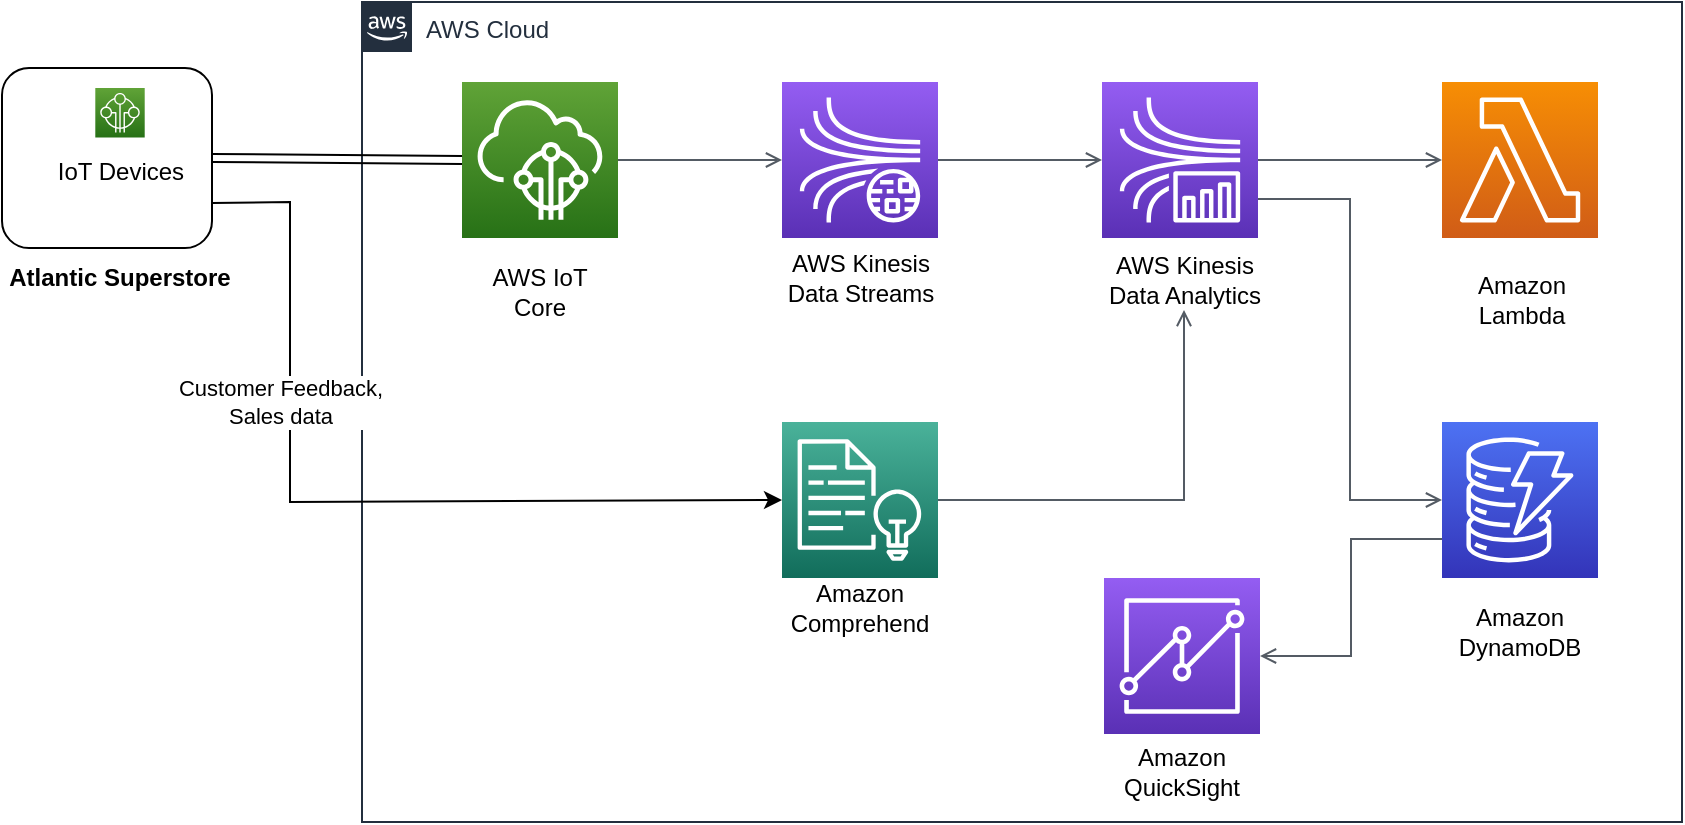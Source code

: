 <mxfile version="21.6.1" type="device">
  <diagram id="Ht1M8jgEwFfnCIfOTk4-" name="Page-1">
    <mxGraphModel dx="1434" dy="1607" grid="1" gridSize="10" guides="1" tooltips="1" connect="1" arrows="1" fold="1" page="1" pageScale="1" pageWidth="1169" pageHeight="827" math="0" shadow="0">
      <root>
        <mxCell id="0" />
        <mxCell id="1" parent="0" />
        <mxCell id="UEzPUAAOIrF-is8g5C7q-175" value="AWS Cloud" style="points=[[0,0],[0.25,0],[0.5,0],[0.75,0],[1,0],[1,0.25],[1,0.5],[1,0.75],[1,1],[0.75,1],[0.5,1],[0.25,1],[0,1],[0,0.75],[0,0.5],[0,0.25]];outlineConnect=0;gradientColor=none;html=1;whiteSpace=wrap;fontSize=12;fontStyle=0;shape=mxgraph.aws4.group;grIcon=mxgraph.aws4.group_aws_cloud_alt;strokeColor=#232F3E;fillColor=none;verticalAlign=top;align=left;spacingLeft=30;fontColor=#232F3E;dashed=0;labelBackgroundColor=#ffffff;container=1;pointerEvents=0;collapsible=0;recursiveResize=0;" parent="1" vertex="1">
          <mxGeometry x="260" y="-630" width="660" height="410" as="geometry" />
        </mxCell>
        <mxCell id="vPH7iVMBBxgiJ8fdCjyB-13" value="" style="edgeStyle=orthogonalEdgeStyle;html=1;endArrow=open;elbow=vertical;startArrow=none;endFill=0;strokeColor=#545B64;rounded=0;entryX=0;entryY=0.5;entryDx=0;entryDy=0;entryPerimeter=0;" edge="1" parent="UEzPUAAOIrF-is8g5C7q-175" source="vPH7iVMBBxgiJ8fdCjyB-2" target="vPH7iVMBBxgiJ8fdCjyB-9">
          <mxGeometry width="100" relative="1" as="geometry">
            <mxPoint x="171" y="222" as="sourcePoint" />
            <mxPoint x="271" y="222" as="targetPoint" />
          </mxGeometry>
        </mxCell>
        <mxCell id="vPH7iVMBBxgiJ8fdCjyB-20" value="" style="group" vertex="1" connectable="0" parent="UEzPUAAOIrF-is8g5C7q-175">
          <mxGeometry x="206.5" y="40" width="85" height="113" as="geometry" />
        </mxCell>
        <mxCell id="vPH7iVMBBxgiJ8fdCjyB-9" value="" style="sketch=0;points=[[0,0,0],[0.25,0,0],[0.5,0,0],[0.75,0,0],[1,0,0],[0,1,0],[0.25,1,0],[0.5,1,0],[0.75,1,0],[1,1,0],[0,0.25,0],[0,0.5,0],[0,0.75,0],[1,0.25,0],[1,0.5,0],[1,0.75,0]];outlineConnect=0;fontColor=#232F3E;gradientColor=#945DF2;gradientDirection=north;fillColor=#5A30B5;strokeColor=#ffffff;dashed=0;verticalLabelPosition=bottom;verticalAlign=top;align=center;html=1;fontSize=12;fontStyle=0;aspect=fixed;shape=mxgraph.aws4.resourceIcon;resIcon=mxgraph.aws4.kinesis_data_streams;" vertex="1" parent="vPH7iVMBBxgiJ8fdCjyB-20">
          <mxGeometry x="3.5" width="78" height="78" as="geometry" />
        </mxCell>
        <mxCell id="vPH7iVMBBxgiJ8fdCjyB-14" value="AWS Kinesis Data Streams" style="text;html=1;strokeColor=none;fillColor=none;align=center;verticalAlign=middle;whiteSpace=wrap;rounded=0;" vertex="1" parent="vPH7iVMBBxgiJ8fdCjyB-20">
          <mxGeometry y="83" width="85" height="30" as="geometry" />
        </mxCell>
        <mxCell id="vPH7iVMBBxgiJ8fdCjyB-21" value="" style="group" vertex="1" connectable="0" parent="UEzPUAAOIrF-is8g5C7q-175">
          <mxGeometry x="50" y="40" width="78" height="120" as="geometry" />
        </mxCell>
        <mxCell id="vPH7iVMBBxgiJ8fdCjyB-2" value="" style="sketch=0;points=[[0,0,0],[0.25,0,0],[0.5,0,0],[0.75,0,0],[1,0,0],[0,1,0],[0.25,1,0],[0.5,1,0],[0.75,1,0],[1,1,0],[0,0.25,0],[0,0.5,0],[0,0.75,0],[1,0.25,0],[1,0.5,0],[1,0.75,0]];outlineConnect=0;fontColor=#232F3E;gradientColor=#60A337;gradientDirection=north;fillColor=#277116;strokeColor=#ffffff;dashed=0;verticalLabelPosition=bottom;verticalAlign=top;align=center;html=1;fontSize=12;fontStyle=0;aspect=fixed;shape=mxgraph.aws4.resourceIcon;resIcon=mxgraph.aws4.iot_core;" vertex="1" parent="vPH7iVMBBxgiJ8fdCjyB-21">
          <mxGeometry width="78" height="78" as="geometry" />
        </mxCell>
        <mxCell id="vPH7iVMBBxgiJ8fdCjyB-5" value="AWS IoT Core" style="text;html=1;strokeColor=none;fillColor=none;align=center;verticalAlign=middle;whiteSpace=wrap;rounded=0;" vertex="1" parent="vPH7iVMBBxgiJ8fdCjyB-21">
          <mxGeometry x="9" y="90" width="60" height="30" as="geometry" />
        </mxCell>
        <mxCell id="vPH7iVMBBxgiJ8fdCjyB-19" value="" style="group" vertex="1" connectable="0" parent="UEzPUAAOIrF-is8g5C7q-175">
          <mxGeometry x="370" y="40" width="81.5" height="114" as="geometry" />
        </mxCell>
        <mxCell id="vPH7iVMBBxgiJ8fdCjyB-15" value="" style="sketch=0;points=[[0,0,0],[0.25,0,0],[0.5,0,0],[0.75,0,0],[1,0,0],[0,1,0],[0.25,1,0],[0.5,1,0],[0.75,1,0],[1,1,0],[0,0.25,0],[0,0.5,0],[0,0.75,0],[1,0.25,0],[1,0.5,0],[1,0.75,0]];outlineConnect=0;fontColor=#232F3E;gradientColor=#945DF2;gradientDirection=north;fillColor=#5A30B5;strokeColor=#ffffff;dashed=0;verticalLabelPosition=bottom;verticalAlign=top;align=center;html=1;fontSize=12;fontStyle=0;aspect=fixed;shape=mxgraph.aws4.resourceIcon;resIcon=mxgraph.aws4.kinesis_data_analytics;" vertex="1" parent="vPH7iVMBBxgiJ8fdCjyB-19">
          <mxGeometry width="78" height="78" as="geometry" />
        </mxCell>
        <mxCell id="vPH7iVMBBxgiJ8fdCjyB-16" value="AWS Kinesis Data Analytics" style="text;html=1;strokeColor=none;fillColor=none;align=center;verticalAlign=middle;whiteSpace=wrap;rounded=0;" vertex="1" parent="vPH7iVMBBxgiJ8fdCjyB-19">
          <mxGeometry x="0.5" y="84" width="81" height="30" as="geometry" />
        </mxCell>
        <mxCell id="vPH7iVMBBxgiJ8fdCjyB-24" value="" style="edgeStyle=orthogonalEdgeStyle;html=1;endArrow=open;elbow=vertical;startArrow=none;endFill=0;strokeColor=#545B64;rounded=0;entryX=0;entryY=0.5;entryDx=0;entryDy=0;entryPerimeter=0;" edge="1" parent="UEzPUAAOIrF-is8g5C7q-175" source="vPH7iVMBBxgiJ8fdCjyB-9" target="vPH7iVMBBxgiJ8fdCjyB-15">
          <mxGeometry width="100" relative="1" as="geometry">
            <mxPoint x="400" y="140" as="sourcePoint" />
            <mxPoint x="500" y="140" as="targetPoint" />
          </mxGeometry>
        </mxCell>
        <mxCell id="vPH7iVMBBxgiJ8fdCjyB-25" value="" style="sketch=0;points=[[0,0,0],[0.25,0,0],[0.5,0,0],[0.75,0,0],[1,0,0],[0,1,0],[0.25,1,0],[0.5,1,0],[0.75,1,0],[1,1,0],[0,0.25,0],[0,0.5,0],[0,0.75,0],[1,0.25,0],[1,0.5,0],[1,0.75,0]];outlineConnect=0;fontColor=#232F3E;gradientColor=#4AB29A;gradientDirection=north;fillColor=#116D5B;strokeColor=#ffffff;dashed=0;verticalLabelPosition=bottom;verticalAlign=top;align=center;html=1;fontSize=12;fontStyle=0;aspect=fixed;shape=mxgraph.aws4.resourceIcon;resIcon=mxgraph.aws4.comprehend;" vertex="1" parent="UEzPUAAOIrF-is8g5C7q-175">
          <mxGeometry x="210" y="210" width="78" height="78" as="geometry" />
        </mxCell>
        <mxCell id="vPH7iVMBBxgiJ8fdCjyB-26" value="Amazon Comprehend" style="text;html=1;strokeColor=none;fillColor=none;align=center;verticalAlign=middle;whiteSpace=wrap;rounded=0;" vertex="1" parent="UEzPUAAOIrF-is8g5C7q-175">
          <mxGeometry x="219" y="288" width="60" height="30" as="geometry" />
        </mxCell>
        <mxCell id="vPH7iVMBBxgiJ8fdCjyB-28" value="" style="edgeStyle=orthogonalEdgeStyle;html=1;endArrow=open;elbow=vertical;startArrow=none;endFill=0;strokeColor=#545B64;rounded=0;exitX=1;exitY=0.5;exitDx=0;exitDy=0;exitPerimeter=0;entryX=0.5;entryY=1;entryDx=0;entryDy=0;" edge="1" parent="UEzPUAAOIrF-is8g5C7q-175" source="vPH7iVMBBxgiJ8fdCjyB-25" target="vPH7iVMBBxgiJ8fdCjyB-16">
          <mxGeometry width="100" relative="1" as="geometry">
            <mxPoint x="315" y="260" as="sourcePoint" />
            <mxPoint x="415" y="260" as="targetPoint" />
          </mxGeometry>
        </mxCell>
        <mxCell id="vPH7iVMBBxgiJ8fdCjyB-29" value="" style="sketch=0;points=[[0,0,0],[0.25,0,0],[0.5,0,0],[0.75,0,0],[1,0,0],[0,1,0],[0.25,1,0],[0.5,1,0],[0.75,1,0],[1,1,0],[0,0.25,0],[0,0.5,0],[0,0.75,0],[1,0.25,0],[1,0.5,0],[1,0.75,0]];outlineConnect=0;fontColor=#232F3E;gradientColor=#4D72F3;gradientDirection=north;fillColor=#3334B9;strokeColor=#ffffff;dashed=0;verticalLabelPosition=bottom;verticalAlign=top;align=center;html=1;fontSize=12;fontStyle=0;aspect=fixed;shape=mxgraph.aws4.resourceIcon;resIcon=mxgraph.aws4.dynamodb;" vertex="1" parent="UEzPUAAOIrF-is8g5C7q-175">
          <mxGeometry x="540" y="210" width="78" height="78" as="geometry" />
        </mxCell>
        <mxCell id="vPH7iVMBBxgiJ8fdCjyB-30" value="" style="sketch=0;points=[[0,0,0],[0.25,0,0],[0.5,0,0],[0.75,0,0],[1,0,0],[0,1,0],[0.25,1,0],[0.5,1,0],[0.75,1,0],[1,1,0],[0,0.25,0],[0,0.5,0],[0,0.75,0],[1,0.25,0],[1,0.5,0],[1,0.75,0]];outlineConnect=0;fontColor=#232F3E;gradientColor=#F78E04;gradientDirection=north;fillColor=#D05C17;strokeColor=#ffffff;dashed=0;verticalLabelPosition=bottom;verticalAlign=top;align=center;html=1;fontSize=12;fontStyle=0;aspect=fixed;shape=mxgraph.aws4.resourceIcon;resIcon=mxgraph.aws4.lambda;" vertex="1" parent="UEzPUAAOIrF-is8g5C7q-175">
          <mxGeometry x="540" y="40" width="78" height="78" as="geometry" />
        </mxCell>
        <mxCell id="vPH7iVMBBxgiJ8fdCjyB-31" value="" style="edgeStyle=orthogonalEdgeStyle;html=1;endArrow=open;elbow=vertical;startArrow=none;endFill=0;strokeColor=#545B64;rounded=0;exitX=1;exitY=0.5;exitDx=0;exitDy=0;exitPerimeter=0;entryX=0;entryY=0.5;entryDx=0;entryDy=0;entryPerimeter=0;" edge="1" parent="UEzPUAAOIrF-is8g5C7q-175" source="vPH7iVMBBxgiJ8fdCjyB-15" target="vPH7iVMBBxgiJ8fdCjyB-30">
          <mxGeometry width="100" relative="1" as="geometry">
            <mxPoint x="470" y="80" as="sourcePoint" />
            <mxPoint x="570" y="80" as="targetPoint" />
          </mxGeometry>
        </mxCell>
        <mxCell id="vPH7iVMBBxgiJ8fdCjyB-32" value="" style="edgeStyle=orthogonalEdgeStyle;html=1;endArrow=open;elbow=vertical;startArrow=none;endFill=0;strokeColor=#545B64;rounded=0;exitX=1;exitY=0.75;exitDx=0;exitDy=0;exitPerimeter=0;entryX=0;entryY=0.5;entryDx=0;entryDy=0;entryPerimeter=0;" edge="1" parent="UEzPUAAOIrF-is8g5C7q-175" source="vPH7iVMBBxgiJ8fdCjyB-15" target="vPH7iVMBBxgiJ8fdCjyB-29">
          <mxGeometry width="100" relative="1" as="geometry">
            <mxPoint x="458" y="89" as="sourcePoint" />
            <mxPoint x="550" y="89" as="targetPoint" />
          </mxGeometry>
        </mxCell>
        <mxCell id="vPH7iVMBBxgiJ8fdCjyB-33" value="Amazon DynamoDB" style="text;html=1;strokeColor=none;fillColor=none;align=center;verticalAlign=middle;whiteSpace=wrap;rounded=0;" vertex="1" parent="UEzPUAAOIrF-is8g5C7q-175">
          <mxGeometry x="549" y="300" width="60" height="30" as="geometry" />
        </mxCell>
        <mxCell id="vPH7iVMBBxgiJ8fdCjyB-35" value="" style="sketch=0;points=[[0,0,0],[0.25,0,0],[0.5,0,0],[0.75,0,0],[1,0,0],[0,1,0],[0.25,1,0],[0.5,1,0],[0.75,1,0],[1,1,0],[0,0.25,0],[0,0.5,0],[0,0.75,0],[1,0.25,0],[1,0.5,0],[1,0.75,0]];outlineConnect=0;fontColor=#232F3E;gradientColor=#945DF2;gradientDirection=north;fillColor=#5A30B5;strokeColor=#ffffff;dashed=0;verticalLabelPosition=bottom;verticalAlign=top;align=center;html=1;fontSize=12;fontStyle=0;aspect=fixed;shape=mxgraph.aws4.resourceIcon;resIcon=mxgraph.aws4.quicksight;" vertex="1" parent="UEzPUAAOIrF-is8g5C7q-175">
          <mxGeometry x="371" y="288" width="78" height="78" as="geometry" />
        </mxCell>
        <mxCell id="vPH7iVMBBxgiJ8fdCjyB-36" value="Amazon QuickSight" style="text;html=1;strokeColor=none;fillColor=none;align=center;verticalAlign=middle;whiteSpace=wrap;rounded=0;" vertex="1" parent="UEzPUAAOIrF-is8g5C7q-175">
          <mxGeometry x="380" y="370" width="60" height="30" as="geometry" />
        </mxCell>
        <mxCell id="vPH7iVMBBxgiJ8fdCjyB-37" value="" style="edgeStyle=orthogonalEdgeStyle;html=1;endArrow=none;elbow=vertical;startArrow=open;startFill=0;strokeColor=#545B64;rounded=0;exitX=1;exitY=0.5;exitDx=0;exitDy=0;exitPerimeter=0;entryX=0;entryY=0.75;entryDx=0;entryDy=0;entryPerimeter=0;" edge="1" parent="UEzPUAAOIrF-is8g5C7q-175" source="vPH7iVMBBxgiJ8fdCjyB-35" target="vPH7iVMBBxgiJ8fdCjyB-29">
          <mxGeometry width="100" relative="1" as="geometry">
            <mxPoint x="170" y="290" as="sourcePoint" />
            <mxPoint x="270" y="290" as="targetPoint" />
          </mxGeometry>
        </mxCell>
        <mxCell id="vPH7iVMBBxgiJ8fdCjyB-6" value="" style="shape=link;html=1;rounded=0;entryX=0;entryY=0.5;entryDx=0;entryDy=0;entryPerimeter=0;exitX=1;exitY=0.5;exitDx=0;exitDy=0;" edge="1" parent="1" source="vPH7iVMBBxgiJ8fdCjyB-3" target="vPH7iVMBBxgiJ8fdCjyB-2">
          <mxGeometry width="100" relative="1" as="geometry">
            <mxPoint x="140" y="-570" as="sourcePoint" />
            <mxPoint x="240" y="-570" as="targetPoint" />
          </mxGeometry>
        </mxCell>
        <mxCell id="vPH7iVMBBxgiJ8fdCjyB-8" value="Atlantic Superstore" style="text;html=1;strokeColor=none;fillColor=none;align=center;verticalAlign=middle;whiteSpace=wrap;rounded=0;fontStyle=1" vertex="1" parent="1">
          <mxGeometry x="80" y="-507" width="118" height="30" as="geometry" />
        </mxCell>
        <mxCell id="vPH7iVMBBxgiJ8fdCjyB-22" value="" style="endArrow=classic;html=1;rounded=0;exitX=1;exitY=0.75;exitDx=0;exitDy=0;entryX=0;entryY=0.5;entryDx=0;entryDy=0;entryPerimeter=0;" edge="1" parent="1" source="vPH7iVMBBxgiJ8fdCjyB-3" target="vPH7iVMBBxgiJ8fdCjyB-25">
          <mxGeometry relative="1" as="geometry">
            <mxPoint x="431" y="-388" as="sourcePoint" />
            <mxPoint x="470" y="-383" as="targetPoint" />
            <Array as="points">
              <mxPoint x="224" y="-530" />
              <mxPoint x="224" y="-380" />
            </Array>
          </mxGeometry>
        </mxCell>
        <mxCell id="vPH7iVMBBxgiJ8fdCjyB-23" value="Customer Feedback,&lt;br&gt;Sales data" style="edgeLabel;resizable=0;html=1;align=center;verticalAlign=middle;" connectable="0" vertex="1" parent="vPH7iVMBBxgiJ8fdCjyB-22">
          <mxGeometry relative="1" as="geometry">
            <mxPoint x="-34" y="-50" as="offset" />
          </mxGeometry>
        </mxCell>
        <mxCell id="vPH7iVMBBxgiJ8fdCjyB-34" value="Amazon Lambda" style="text;html=1;strokeColor=none;fillColor=none;align=center;verticalAlign=middle;whiteSpace=wrap;rounded=0;" vertex="1" parent="1">
          <mxGeometry x="810" y="-496" width="60" height="30" as="geometry" />
        </mxCell>
        <mxCell id="vPH7iVMBBxgiJ8fdCjyB-38" value="" style="group" vertex="1" connectable="0" parent="1">
          <mxGeometry x="80" y="-597" width="105" height="90" as="geometry" />
        </mxCell>
        <mxCell id="vPH7iVMBBxgiJ8fdCjyB-3" value="" style="rounded=1;whiteSpace=wrap;html=1;" vertex="1" parent="vPH7iVMBBxgiJ8fdCjyB-38">
          <mxGeometry width="105" height="90" as="geometry" />
        </mxCell>
        <mxCell id="vPH7iVMBBxgiJ8fdCjyB-1" value="" style="sketch=0;points=[[0,0,0],[0.25,0,0],[0.5,0,0],[0.75,0,0],[1,0,0],[0,1,0],[0.25,1,0],[0.5,1,0],[0.75,1,0],[1,1,0],[0,0.25,0],[0,0.5,0],[0,0.75,0],[1,0.25,0],[1,0.5,0],[1,0.75,0]];outlineConnect=0;fontColor=#232F3E;gradientColor=#60A337;gradientDirection=north;fillColor=#277116;strokeColor=#ffffff;dashed=0;verticalLabelPosition=bottom;verticalAlign=top;align=center;html=1;fontSize=12;fontStyle=0;aspect=fixed;shape=mxgraph.aws4.resourceIcon;resIcon=mxgraph.aws4.internet_of_things;" vertex="1" parent="vPH7iVMBBxgiJ8fdCjyB-38">
          <mxGeometry x="46.651" y="10" width="24.706" height="24.706" as="geometry" />
        </mxCell>
        <mxCell id="vPH7iVMBBxgiJ8fdCjyB-4" value="IoT Devices" style="text;html=1;strokeColor=none;fillColor=none;align=center;verticalAlign=middle;whiteSpace=wrap;rounded=0;" vertex="1" parent="vPH7iVMBBxgiJ8fdCjyB-38">
          <mxGeometry x="24.59" y="37" width="68.82" height="30" as="geometry" />
        </mxCell>
      </root>
    </mxGraphModel>
  </diagram>
</mxfile>
